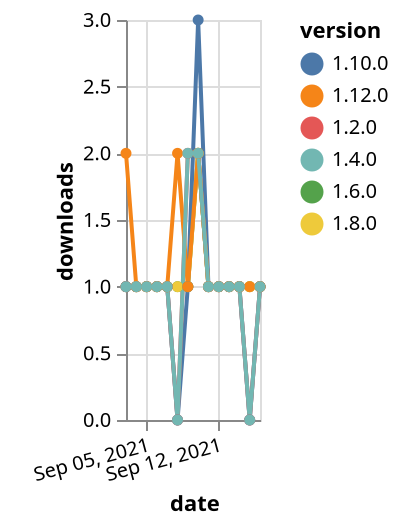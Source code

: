 {"$schema": "https://vega.github.io/schema/vega-lite/v5.json", "description": "A simple bar chart with embedded data.", "data": {"values": [{"date": "2021-09-03", "total": 197, "delta": 1, "version": "1.6.0"}, {"date": "2021-09-04", "total": 198, "delta": 1, "version": "1.6.0"}, {"date": "2021-09-05", "total": 199, "delta": 1, "version": "1.6.0"}, {"date": "2021-09-06", "total": 200, "delta": 1, "version": "1.6.0"}, {"date": "2021-09-07", "total": 201, "delta": 1, "version": "1.6.0"}, {"date": "2021-09-08", "total": 202, "delta": 1, "version": "1.6.0"}, {"date": "2021-09-09", "total": 203, "delta": 1, "version": "1.6.0"}, {"date": "2021-09-10", "total": 205, "delta": 2, "version": "1.6.0"}, {"date": "2021-09-11", "total": 206, "delta": 1, "version": "1.6.0"}, {"date": "2021-09-12", "total": 207, "delta": 1, "version": "1.6.0"}, {"date": "2021-09-13", "total": 208, "delta": 1, "version": "1.6.0"}, {"date": "2021-09-14", "total": 209, "delta": 1, "version": "1.6.0"}, {"date": "2021-09-15", "total": 210, "delta": 1, "version": "1.6.0"}, {"date": "2021-09-16", "total": 211, "delta": 1, "version": "1.6.0"}, {"date": "2021-09-03", "total": 167, "delta": 1, "version": "1.8.0"}, {"date": "2021-09-04", "total": 168, "delta": 1, "version": "1.8.0"}, {"date": "2021-09-05", "total": 169, "delta": 1, "version": "1.8.0"}, {"date": "2021-09-06", "total": 170, "delta": 1, "version": "1.8.0"}, {"date": "2021-09-07", "total": 171, "delta": 1, "version": "1.8.0"}, {"date": "2021-09-08", "total": 172, "delta": 1, "version": "1.8.0"}, {"date": "2021-09-09", "total": 173, "delta": 1, "version": "1.8.0"}, {"date": "2021-09-10", "total": 175, "delta": 2, "version": "1.8.0"}, {"date": "2021-09-11", "total": 176, "delta": 1, "version": "1.8.0"}, {"date": "2021-09-12", "total": 177, "delta": 1, "version": "1.8.0"}, {"date": "2021-09-13", "total": 178, "delta": 1, "version": "1.8.0"}, {"date": "2021-09-14", "total": 179, "delta": 1, "version": "1.8.0"}, {"date": "2021-09-15", "total": 180, "delta": 1, "version": "1.8.0"}, {"date": "2021-09-16", "total": 181, "delta": 1, "version": "1.8.0"}, {"date": "2021-09-03", "total": 189, "delta": 1, "version": "1.10.0"}, {"date": "2021-09-04", "total": 190, "delta": 1, "version": "1.10.0"}, {"date": "2021-09-05", "total": 191, "delta": 1, "version": "1.10.0"}, {"date": "2021-09-06", "total": 192, "delta": 1, "version": "1.10.0"}, {"date": "2021-09-07", "total": 193, "delta": 1, "version": "1.10.0"}, {"date": "2021-09-08", "total": 193, "delta": 0, "version": "1.10.0"}, {"date": "2021-09-09", "total": 194, "delta": 1, "version": "1.10.0"}, {"date": "2021-09-10", "total": 197, "delta": 3, "version": "1.10.0"}, {"date": "2021-09-11", "total": 198, "delta": 1, "version": "1.10.0"}, {"date": "2021-09-12", "total": 199, "delta": 1, "version": "1.10.0"}, {"date": "2021-09-13", "total": 200, "delta": 1, "version": "1.10.0"}, {"date": "2021-09-14", "total": 201, "delta": 1, "version": "1.10.0"}, {"date": "2021-09-15", "total": 201, "delta": 0, "version": "1.10.0"}, {"date": "2021-09-16", "total": 202, "delta": 1, "version": "1.10.0"}, {"date": "2021-09-03", "total": 245, "delta": 1, "version": "1.2.0"}, {"date": "2021-09-04", "total": 246, "delta": 1, "version": "1.2.0"}, {"date": "2021-09-05", "total": 247, "delta": 1, "version": "1.2.0"}, {"date": "2021-09-06", "total": 248, "delta": 1, "version": "1.2.0"}, {"date": "2021-09-07", "total": 249, "delta": 1, "version": "1.2.0"}, {"date": "2021-09-08", "total": 249, "delta": 0, "version": "1.2.0"}, {"date": "2021-09-09", "total": 251, "delta": 2, "version": "1.2.0"}, {"date": "2021-09-10", "total": 253, "delta": 2, "version": "1.2.0"}, {"date": "2021-09-11", "total": 254, "delta": 1, "version": "1.2.0"}, {"date": "2021-09-12", "total": 255, "delta": 1, "version": "1.2.0"}, {"date": "2021-09-13", "total": 256, "delta": 1, "version": "1.2.0"}, {"date": "2021-09-14", "total": 257, "delta": 1, "version": "1.2.0"}, {"date": "2021-09-15", "total": 257, "delta": 0, "version": "1.2.0"}, {"date": "2021-09-16", "total": 258, "delta": 1, "version": "1.2.0"}, {"date": "2021-09-03", "total": 124, "delta": 2, "version": "1.12.0"}, {"date": "2021-09-04", "total": 125, "delta": 1, "version": "1.12.0"}, {"date": "2021-09-05", "total": 126, "delta": 1, "version": "1.12.0"}, {"date": "2021-09-06", "total": 127, "delta": 1, "version": "1.12.0"}, {"date": "2021-09-07", "total": 128, "delta": 1, "version": "1.12.0"}, {"date": "2021-09-08", "total": 130, "delta": 2, "version": "1.12.0"}, {"date": "2021-09-09", "total": 131, "delta": 1, "version": "1.12.0"}, {"date": "2021-09-10", "total": 133, "delta": 2, "version": "1.12.0"}, {"date": "2021-09-11", "total": 134, "delta": 1, "version": "1.12.0"}, {"date": "2021-09-12", "total": 135, "delta": 1, "version": "1.12.0"}, {"date": "2021-09-13", "total": 136, "delta": 1, "version": "1.12.0"}, {"date": "2021-09-14", "total": 137, "delta": 1, "version": "1.12.0"}, {"date": "2021-09-15", "total": 138, "delta": 1, "version": "1.12.0"}, {"date": "2021-09-16", "total": 139, "delta": 1, "version": "1.12.0"}, {"date": "2021-09-03", "total": 199, "delta": 1, "version": "1.4.0"}, {"date": "2021-09-04", "total": 200, "delta": 1, "version": "1.4.0"}, {"date": "2021-09-05", "total": 201, "delta": 1, "version": "1.4.0"}, {"date": "2021-09-06", "total": 202, "delta": 1, "version": "1.4.0"}, {"date": "2021-09-07", "total": 203, "delta": 1, "version": "1.4.0"}, {"date": "2021-09-08", "total": 203, "delta": 0, "version": "1.4.0"}, {"date": "2021-09-09", "total": 205, "delta": 2, "version": "1.4.0"}, {"date": "2021-09-10", "total": 207, "delta": 2, "version": "1.4.0"}, {"date": "2021-09-11", "total": 208, "delta": 1, "version": "1.4.0"}, {"date": "2021-09-12", "total": 209, "delta": 1, "version": "1.4.0"}, {"date": "2021-09-13", "total": 210, "delta": 1, "version": "1.4.0"}, {"date": "2021-09-14", "total": 211, "delta": 1, "version": "1.4.0"}, {"date": "2021-09-15", "total": 211, "delta": 0, "version": "1.4.0"}, {"date": "2021-09-16", "total": 212, "delta": 1, "version": "1.4.0"}]}, "width": "container", "mark": {"type": "line", "point": {"filled": true}}, "encoding": {"x": {"field": "date", "type": "temporal", "timeUnit": "yearmonthdate", "title": "date", "axis": {"labelAngle": -15}}, "y": {"field": "delta", "type": "quantitative", "title": "downloads"}, "color": {"field": "version", "type": "nominal"}, "tooltip": {"field": "delta"}}}